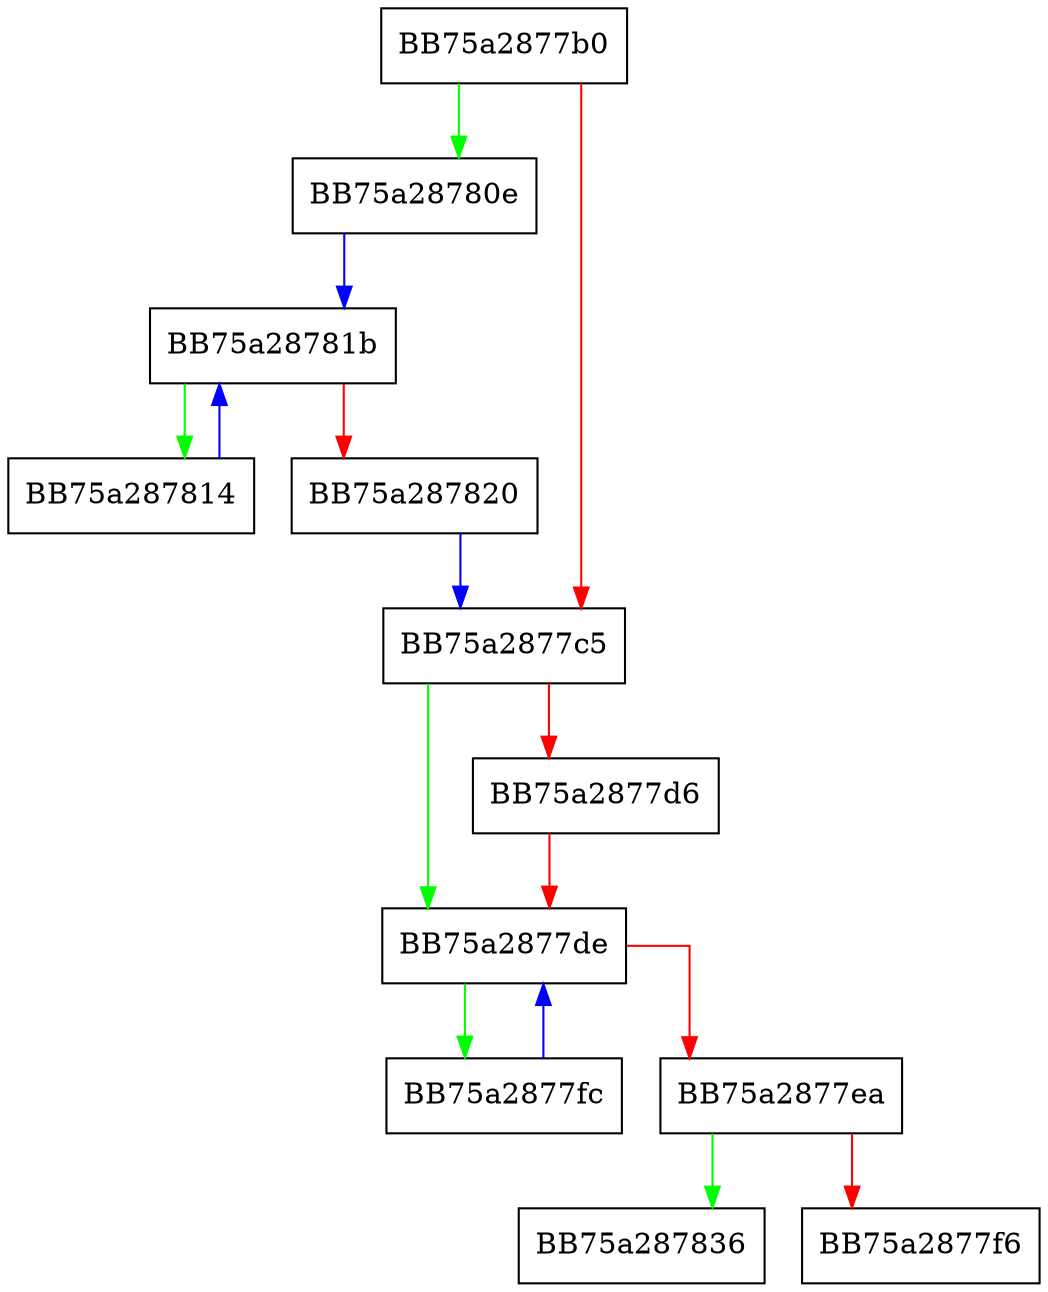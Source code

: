 digraph closeAllCursors {
  node [shape="box"];
  graph [splines=ortho];
  BB75a2877b0 -> BB75a28780e [color="green"];
  BB75a2877b0 -> BB75a2877c5 [color="red"];
  BB75a2877c5 -> BB75a2877de [color="green"];
  BB75a2877c5 -> BB75a2877d6 [color="red"];
  BB75a2877d6 -> BB75a2877de [color="red"];
  BB75a2877de -> BB75a2877fc [color="green"];
  BB75a2877de -> BB75a2877ea [color="red"];
  BB75a2877ea -> BB75a287836 [color="green"];
  BB75a2877ea -> BB75a2877f6 [color="red"];
  BB75a2877fc -> BB75a2877de [color="blue"];
  BB75a28780e -> BB75a28781b [color="blue"];
  BB75a287814 -> BB75a28781b [color="blue"];
  BB75a28781b -> BB75a287814 [color="green"];
  BB75a28781b -> BB75a287820 [color="red"];
  BB75a287820 -> BB75a2877c5 [color="blue"];
}